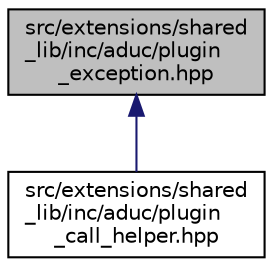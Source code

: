 digraph "src/extensions/shared_lib/inc/aduc/plugin_exception.hpp"
{
 // LATEX_PDF_SIZE
  edge [fontname="Helvetica",fontsize="10",labelfontname="Helvetica",labelfontsize="10"];
  node [fontname="Helvetica",fontsize="10",shape=record];
  Node1 [label="src/extensions/shared\l_lib/inc/aduc/plugin\l_exception.hpp",height=0.2,width=0.4,color="black", fillcolor="grey75", style="filled", fontcolor="black",tooltip="header for aduc plug exception thrown for issues with plugin/shared lib."];
  Node1 -> Node2 [dir="back",color="midnightblue",fontsize="10",style="solid",fontname="Helvetica"];
  Node2 [label="src/extensions/shared\l_lib/inc/aduc/plugin\l_call_helper.hpp",height=0.2,width=0.4,color="black", fillcolor="white", style="filled",URL="$plugin__call__helper_8hpp.html",tooltip="header for helper functions when calling plugin export functions."];
}
